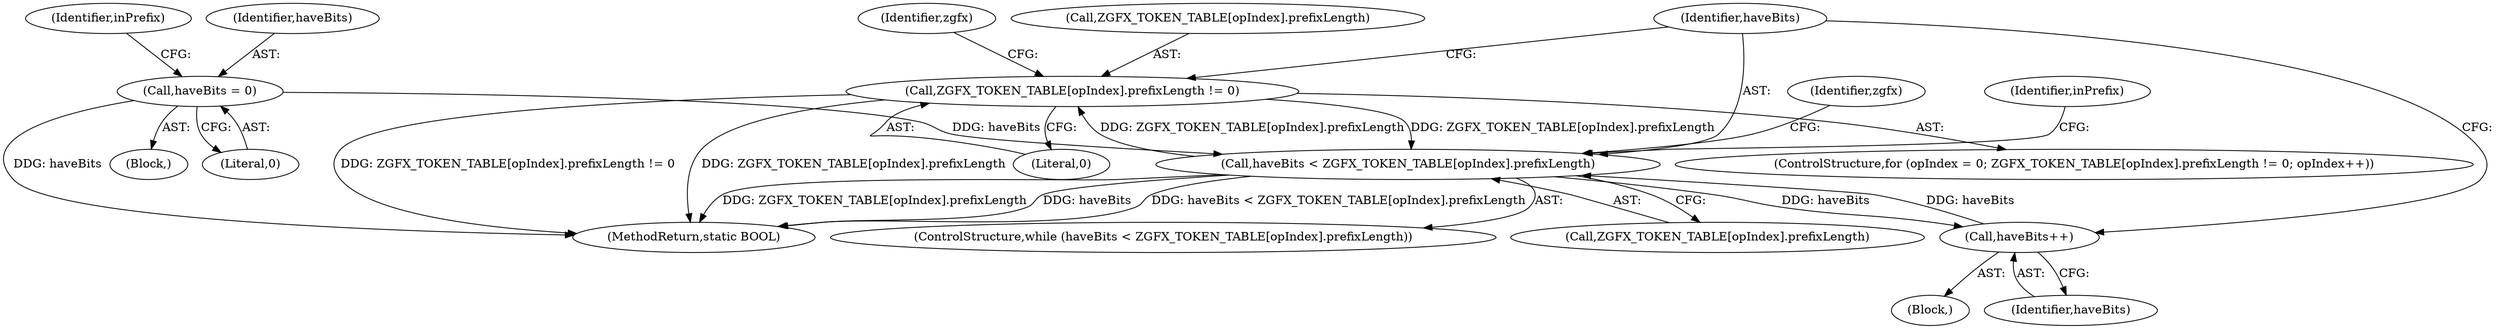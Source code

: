 digraph "0_FreeRDP_17c363a5162fd4dc77b1df54e48d7bd9bf6b3be7_0@array" {
"1000231" [label="(Call,ZGFX_TOKEN_TABLE[opIndex].prefixLength != 0)"];
"1000242" [label="(Call,haveBits < ZGFX_TOKEN_TABLE[opIndex].prefixLength)"];
"1000262" [label="(Call,haveBits++)"];
"1000221" [label="(Call,haveBits = 0)"];
"1000231" [label="(Call,ZGFX_TOKEN_TABLE[opIndex].prefixLength != 0)"];
"1000227" [label="(ControlStructure,for (opIndex = 0; ZGFX_TOKEN_TABLE[opIndex].prefixLength != 0; opIndex++))"];
"1000243" [label="(Identifier,haveBits)"];
"1000232" [label="(Call,ZGFX_TOKEN_TABLE[opIndex].prefixLength)"];
"1000501" [label="(MethodReturn,static BOOL)"];
"1000241" [label="(ControlStructure,while (haveBits < ZGFX_TOKEN_TABLE[opIndex].prefixLength))"];
"1000244" [label="(Call,ZGFX_TOKEN_TABLE[opIndex].prefixLength)"];
"1000249" [label="(Block,)"];
"1000223" [label="(Literal,0)"];
"1000263" [label="(Identifier,haveBits)"];
"1000225" [label="(Identifier,inPrefix)"];
"1000251" [label="(Identifier,zgfx)"];
"1000231" [label="(Call,ZGFX_TOKEN_TABLE[opIndex].prefixLength != 0)"];
"1000221" [label="(Call,haveBits = 0)"];
"1000266" [label="(Identifier,inPrefix)"];
"1000242" [label="(Call,haveBits < ZGFX_TOKEN_TABLE[opIndex].prefixLength)"];
"1000220" [label="(Block,)"];
"1000237" [label="(Literal,0)"];
"1000218" [label="(Identifier,zgfx)"];
"1000222" [label="(Identifier,haveBits)"];
"1000262" [label="(Call,haveBits++)"];
"1000231" -> "1000227"  [label="AST: "];
"1000231" -> "1000237"  [label="CFG: "];
"1000232" -> "1000231"  [label="AST: "];
"1000237" -> "1000231"  [label="AST: "];
"1000218" -> "1000231"  [label="CFG: "];
"1000243" -> "1000231"  [label="CFG: "];
"1000231" -> "1000501"  [label="DDG: ZGFX_TOKEN_TABLE[opIndex].prefixLength != 0"];
"1000231" -> "1000501"  [label="DDG: ZGFX_TOKEN_TABLE[opIndex].prefixLength"];
"1000242" -> "1000231"  [label="DDG: ZGFX_TOKEN_TABLE[opIndex].prefixLength"];
"1000231" -> "1000242"  [label="DDG: ZGFX_TOKEN_TABLE[opIndex].prefixLength"];
"1000242" -> "1000241"  [label="AST: "];
"1000242" -> "1000244"  [label="CFG: "];
"1000243" -> "1000242"  [label="AST: "];
"1000244" -> "1000242"  [label="AST: "];
"1000251" -> "1000242"  [label="CFG: "];
"1000266" -> "1000242"  [label="CFG: "];
"1000242" -> "1000501"  [label="DDG: haveBits < ZGFX_TOKEN_TABLE[opIndex].prefixLength"];
"1000242" -> "1000501"  [label="DDG: ZGFX_TOKEN_TABLE[opIndex].prefixLength"];
"1000242" -> "1000501"  [label="DDG: haveBits"];
"1000262" -> "1000242"  [label="DDG: haveBits"];
"1000221" -> "1000242"  [label="DDG: haveBits"];
"1000242" -> "1000262"  [label="DDG: haveBits"];
"1000262" -> "1000249"  [label="AST: "];
"1000262" -> "1000263"  [label="CFG: "];
"1000263" -> "1000262"  [label="AST: "];
"1000243" -> "1000262"  [label="CFG: "];
"1000221" -> "1000220"  [label="AST: "];
"1000221" -> "1000223"  [label="CFG: "];
"1000222" -> "1000221"  [label="AST: "];
"1000223" -> "1000221"  [label="AST: "];
"1000225" -> "1000221"  [label="CFG: "];
"1000221" -> "1000501"  [label="DDG: haveBits"];
}
